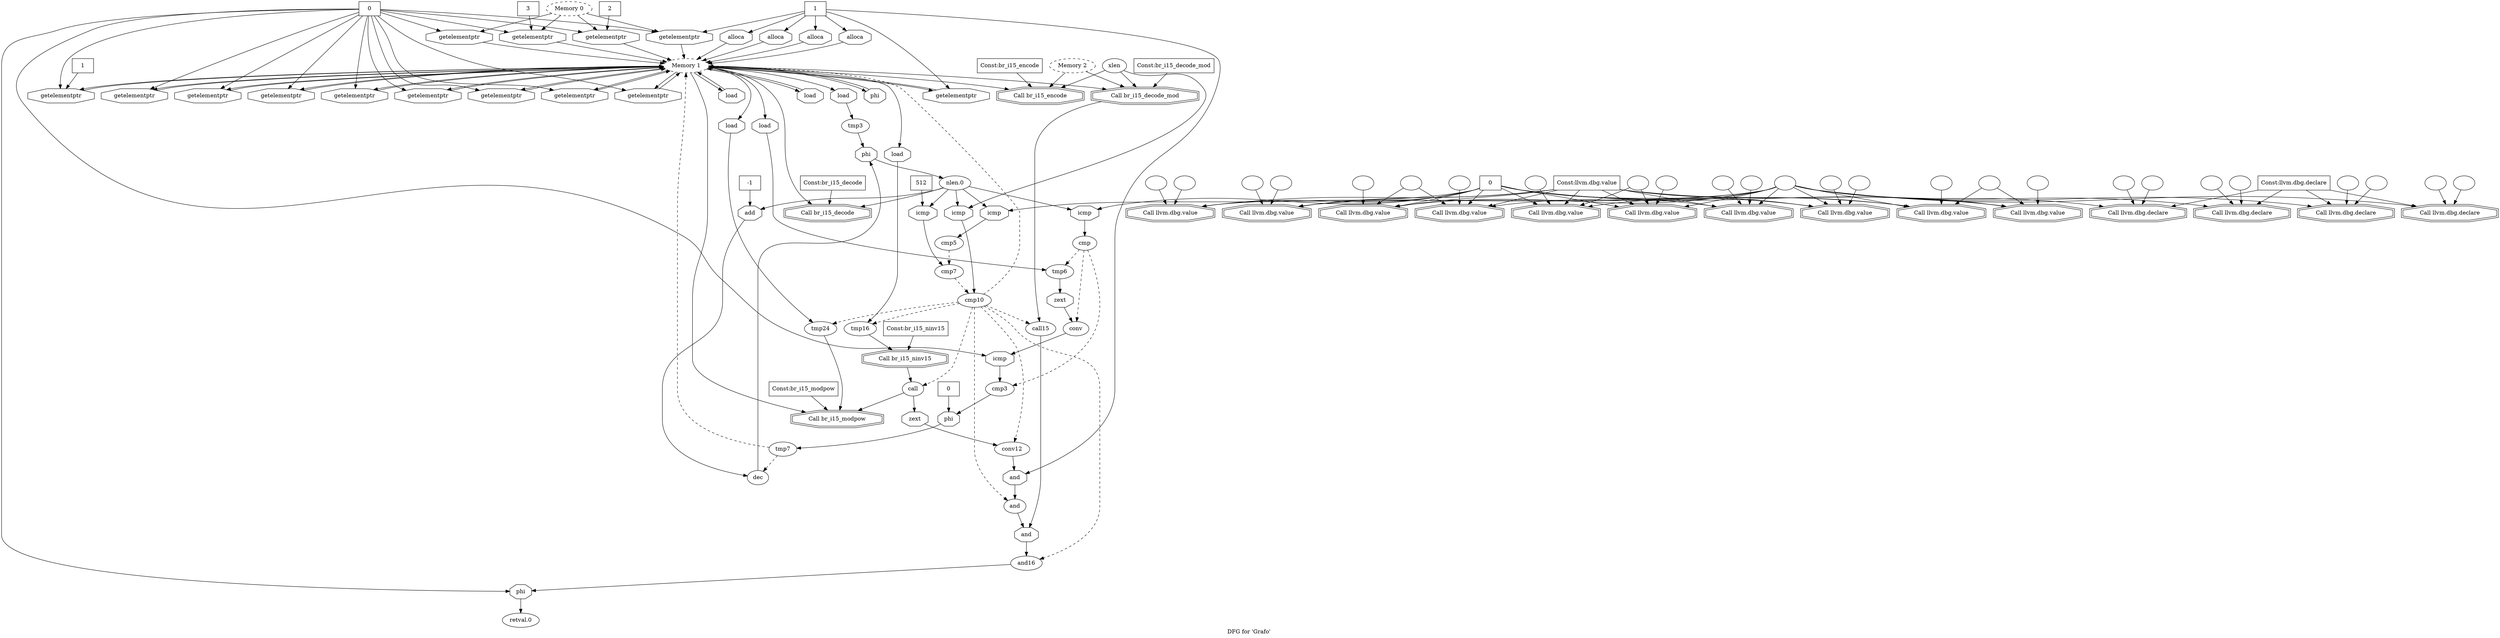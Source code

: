 digraph "DFG for 'Grafo'  "{
label="DFG for 'Grafo' ";
node_0[shape=ellipse,style=dashed,label="Memory 1"]
node_34[shape=octagon,style=solid,label="load"]
"node_0"->"node_34"
node_40[shape=octagon,style=solid,label="load"]
"node_0"->"node_40"
node_44[shape=octagon,style=solid,label="phi"]
"node_0"->"node_44"
node_45[shape=octagon,style=solid,label="getelementptr"]
"node_0"->"node_45"
node_54[shape=octagon,style=solid,label="load"]
"node_0"->"node_54"
node_74[shape=octagon,style=solid,label="getelementptr"]
"node_0"->"node_74"
node_75[shape=doubleoctagon,style=solid,label="Call br_i15_decode"]
"node_0"->"node_75"
node_77[shape=octagon,style=solid,label="getelementptr"]
"node_0"->"node_77"
node_80[shape=octagon,style=solid,label="load"]
"node_0"->"node_80"
node_94[shape=octagon,style=solid,label="getelementptr"]
"node_0"->"node_94"
node_95[shape=octagon,style=solid,label="getelementptr"]
"node_0"->"node_95"
node_97[shape=doubleoctagon,style=solid,label="Call br_i15_decode_mod"]
"node_0"->"node_97"
node_104[shape=octagon,style=solid,label="getelementptr"]
"node_0"->"node_104"
node_107[shape=octagon,style=solid,label="load"]
"node_0"->"node_107"
node_111[shape=octagon,style=solid,label="load"]
"node_0"->"node_111"
node_112[shape=octagon,style=solid,label="getelementptr"]
"node_0"->"node_112"
node_113[shape=octagon,style=solid,label="getelementptr"]
"node_0"->"node_113"
node_114[shape=octagon,style=solid,label="getelementptr"]
"node_0"->"node_114"
node_115[shape=doubleoctagon,style=solid,label="Call br_i15_modpow"]
"node_0"->"node_115"
node_117[shape=octagon,style=solid,label="getelementptr"]
"node_0"->"node_117"
node_118[shape=doubleoctagon,style=solid,label="Call br_i15_encode"]
"node_0"->"node_118"
node_2[shape=box,style=solid,label="1"]
node_1[shape=octagon,style=solid,label="alloca"]
"node_2"->"node_1"
node_5[shape=octagon,style=solid,label="alloca"]
"node_2"->"node_5"
node_4[shape=octagon,style=solid,label="alloca"]
"node_2"->"node_4"
node_3[shape=octagon,style=solid,label="alloca"]
"node_2"->"node_3"
node_38[shape=octagon,style=solid,label="getelementptr"]
"node_2"->"node_38"
"node_2"->"node_45"
node_90[shape=octagon,style=solid,label="and"]
"node_2"->"node_90"
"node_1"->"node_0"
node_7[shape=ellipse,style=solid,label=""]
node_6[shape=doubleoctagon,style=solid,label="Call llvm.dbg.value"]
"node_7"->"node_6"
node_8[shape=box,style=solid,label="0"]
node_12[shape=doubleoctagon,style=solid,label="Call llvm.dbg.value"]
"node_8"->"node_12"
"node_8"->"node_6"
node_15[shape=doubleoctagon,style=solid,label="Call llvm.dbg.value"]
"node_8"->"node_15"
node_35[shape=doubleoctagon,style=solid,label="Call llvm.dbg.value"]
"node_8"->"node_35"
node_41[shape=doubleoctagon,style=solid,label="Call llvm.dbg.value"]
"node_8"->"node_41"
node_52[shape=octagon,style=solid,label="icmp"]
"node_8"->"node_52"
node_62[shape=doubleoctagon,style=solid,label="Call llvm.dbg.value"]
"node_8"->"node_62"
node_64[shape=doubleoctagon,style=solid,label="Call llvm.dbg.value"]
"node_8"->"node_64"
node_67[shape=octagon,style=solid,label="icmp"]
"node_8"->"node_67"
node_84[shape=doubleoctagon,style=solid,label="Call llvm.dbg.value"]
"node_8"->"node_84"
node_91[shape=doubleoctagon,style=solid,label="Call llvm.dbg.value"]
"node_8"->"node_91"
node_102[shape=doubleoctagon,style=solid,label="Call llvm.dbg.value"]
"node_8"->"node_102"
node_9[shape=ellipse,style=solid,label=""]
"node_9"->"node_6"
node_10[shape=ellipse,style=solid,label=""]
"node_10"->"node_12"
"node_10"->"node_6"
"node_10"->"node_15"
node_18[shape=doubleoctagon,style=solid,label="Call llvm.dbg.declare"]
"node_10"->"node_18"
node_22[shape=doubleoctagon,style=solid,label="Call llvm.dbg.declare"]
"node_10"->"node_22"
node_25[shape=doubleoctagon,style=solid,label="Call llvm.dbg.declare"]
"node_10"->"node_25"
node_28[shape=doubleoctagon,style=solid,label="Call llvm.dbg.declare"]
"node_10"->"node_28"
"node_10"->"node_35"
"node_10"->"node_41"
"node_10"->"node_62"
"node_10"->"node_64"
"node_10"->"node_84"
"node_10"->"node_91"
"node_10"->"node_102"
node_11[shape=box,style=solid,label="Const:llvm.dbg.value"]
"node_11"->"node_12"
"node_11"->"node_6"
"node_11"->"node_15"
"node_11"->"node_35"
"node_11"->"node_41"
"node_11"->"node_62"
"node_11"->"node_64"
"node_11"->"node_84"
"node_11"->"node_91"
"node_11"->"node_102"
node_13[shape=ellipse,style=solid,label=""]
"node_13"->"node_12"
node_14[shape=ellipse,style=solid,label=""]
"node_14"->"node_12"
"node_5"->"node_0"
node_87[shape=ellipse,style=solid,label="conv12"]
"node_87"->"node_90"
node_88[shape=octagon,style=solid,label="zext"]
"node_88"->"node_87"
"node_4"->"node_0"
node_108[shape=octagon,style=solid,label="getelementptr"]
"node_108"->"node_0"
"node_3"->"node_0"
node_16[shape=ellipse,style=solid,label=""]
"node_16"->"node_15"
node_17[shape=ellipse,style=solid,label=""]
"node_17"->"node_15"
node_19[shape=ellipse,style=solid,label=""]
"node_19"->"node_18"
node_20[shape=ellipse,style=solid,label=""]
"node_20"->"node_18"
node_21[shape=box,style=solid,label="Const:llvm.dbg.declare"]
"node_21"->"node_18"
"node_21"->"node_22"
"node_21"->"node_25"
"node_21"->"node_28"
node_23[shape=ellipse,style=solid,label=""]
"node_23"->"node_22"
node_24[shape=ellipse,style=solid,label=""]
"node_24"->"node_22"
node_26[shape=ellipse,style=solid,label=""]
"node_26"->"node_25"
node_27[shape=ellipse,style=solid,label=""]
"node_27"->"node_25"
node_29[shape=ellipse,style=solid,label=""]
"node_29"->"node_28"
node_30[shape=ellipse,style=solid,label=""]
"node_30"->"node_28"
node_31[shape=octagon,style=solid,label="getelementptr"]
"node_31"->"node_0"
node_32[shape=ellipse,style=dashed,label="Memory 0"]
"node_32"->"node_108"
"node_32"->"node_31"
"node_32"->"node_38"
node_105[shape=octagon,style=solid,label="getelementptr"]
"node_32"->"node_105"
node_33[shape=box,style=solid,label="0"]
"node_33"->"node_108"
"node_33"->"node_31"
"node_33"->"node_38"
node_58[shape=octagon,style=solid,label="icmp"]
"node_33"->"node_58"
"node_33"->"node_74"
"node_33"->"node_77"
"node_33"->"node_94"
"node_33"->"node_95"
"node_33"->"node_104"
"node_33"->"node_105"
"node_33"->"node_112"
"node_33"->"node_113"
"node_33"->"node_114"
"node_33"->"node_117"
node_121[shape=octagon,style=solid,label="phi"]
"node_33"->"node_121"
"node_34"->"node_0"
node_36[shape=ellipse,style=solid,label=""]
"node_36"->"node_35"
node_37[shape=ellipse,style=solid,label=""]
"node_37"->"node_35"
"node_37"->"node_62"
"node_38"->"node_0"
node_39[shape=ellipse,style=solid,label="tmp3"]
node_47[shape=octagon,style=solid,label="phi"]
"node_39"->"node_47"
"node_40"->"node_39"
node_42[shape=ellipse,style=solid,label=""]
"node_42"->"node_41"
node_43[shape=ellipse,style=solid,label=""]
"node_43"->"node_41"
"node_43"->"node_64"
"node_44"->"node_0"
"node_45"->"node_0"
node_46[shape=ellipse,style=solid,label="nlen.0"]
node_49[shape=octagon,style=solid,label="add"]
"node_46"->"node_49"
"node_46"->"node_52"
"node_46"->"node_67"
node_69[shape=octagon,style=solid,label="icmp"]
"node_46"->"node_69"
node_72[shape=octagon,style=solid,label="icmp"]
"node_46"->"node_72"
"node_46"->"node_75"
"node_47"->"node_46"
node_48[shape=ellipse,style=solid,label="dec"]
"node_48"->"node_47"
"node_49"->"node_48"
node_50[shape=box,style=solid,label="-1"]
"node_50"->"node_49"
node_51[shape=ellipse,style=solid,label="cmp"]
node_53[shape=ellipse,style=solid,label="tmp6"]
"node_51"->"node_53" [style=dashed]
node_55[shape=ellipse,style=solid,label="conv"]
"node_51"->"node_55" [style=dashed]
node_57[shape=ellipse,style=solid,label="cmp3"]
"node_51"->"node_57" [style=dashed]
"node_52"->"node_51"
node_56[shape=octagon,style=solid,label="zext"]
"node_53"->"node_56"
"node_54"->"node_53"
"node_55"->"node_58"
"node_56"->"node_55"
node_60[shape=octagon,style=solid,label="phi"]
"node_57"->"node_60"
"node_58"->"node_57"
node_59[shape=ellipse,style=solid,label="tmp7"]
"node_59"->"node_0" [style=dashed]
"node_59"->"node_48" [style=dashed]
"node_60"->"node_59"
node_61[shape=box,style=solid,label="0"]
"node_61"->"node_60"
node_63[shape=ellipse,style=solid,label=""]
"node_63"->"node_62"
node_65[shape=ellipse,style=solid,label=""]
"node_65"->"node_64"
node_66[shape=ellipse,style=solid,label="cmp5"]
node_68[shape=ellipse,style=solid,label="cmp7"]
"node_66"->"node_68" [style=dashed]
"node_67"->"node_66"
node_71[shape=ellipse,style=solid,label="cmp10"]
"node_68"->"node_71" [style=dashed]
"node_69"->"node_68"
node_70[shape=box,style=solid,label="512"]
"node_70"->"node_69"
"node_71"->"node_0" [style=dashed]
"node_71"->"node_87" [style=dashed]
node_79[shape=ellipse,style=solid,label="tmp16"]
"node_71"->"node_79" [style=dashed]
node_81[shape=ellipse,style=solid,label="call"]
"node_71"->"node_81" [style=dashed]
node_89[shape=ellipse,style=solid,label="and"]
"node_71"->"node_89" [style=dashed]
node_96[shape=ellipse,style=solid,label="call15"]
"node_71"->"node_96" [style=dashed]
node_100[shape=ellipse,style=solid,label="and16"]
"node_71"->"node_100" [style=dashed]
node_110[shape=ellipse,style=solid,label="tmp24"]
"node_71"->"node_110" [style=dashed]
"node_72"->"node_71"
node_73[shape=ellipse,style=solid,label="xlen"]
"node_73"->"node_72"
"node_73"->"node_97"
"node_73"->"node_118"
"node_74"->"node_0"
node_76[shape=box,style=solid,label="Const:br_i15_decode"]
"node_76"->"node_75"
"node_77"->"node_0"
node_78[shape=box,style=solid,label="1"]
"node_78"->"node_77"
node_82[shape=doubleoctagon,style=solid,label="Call br_i15_ninv15"]
"node_79"->"node_82"
"node_80"->"node_79"
"node_81"->"node_88"
"node_81"->"node_115"
"node_82"->"node_81"
node_83[shape=box,style=solid,label="Const:br_i15_ninv15"]
"node_83"->"node_82"
node_85[shape=ellipse,style=solid,label=""]
"node_85"->"node_84"
node_86[shape=ellipse,style=solid,label=""]
"node_86"->"node_84"
node_101[shape=octagon,style=solid,label="and"]
"node_89"->"node_101"
"node_90"->"node_89"
node_92[shape=ellipse,style=solid,label=""]
"node_92"->"node_91"
node_93[shape=ellipse,style=solid,label=""]
"node_93"->"node_91"
"node_93"->"node_102"
"node_94"->"node_0"
"node_95"->"node_0"
"node_96"->"node_101"
"node_97"->"node_96"
node_98[shape=ellipse,style=dashed,label="Memory 2"]
"node_98"->"node_97"
"node_98"->"node_118"
node_99[shape=box,style=solid,label="Const:br_i15_decode_mod"]
"node_99"->"node_97"
"node_100"->"node_121"
"node_101"->"node_100"
node_103[shape=ellipse,style=solid,label=""]
"node_103"->"node_102"
"node_104"->"node_0"
"node_105"->"node_0"
node_106[shape=box,style=solid,label="2"]
"node_106"->"node_105"
"node_107"->"node_0"
node_109[shape=box,style=solid,label="3"]
"node_109"->"node_108"
"node_110"->"node_115"
"node_111"->"node_110"
"node_112"->"node_0"
"node_113"->"node_0"
"node_114"->"node_0"
node_116[shape=box,style=solid,label="Const:br_i15_modpow"]
"node_116"->"node_115"
"node_117"->"node_0"
node_119[shape=box,style=solid,label="Const:br_i15_encode"]
"node_119"->"node_118"
node_120[shape=ellipse,style=solid,label="retval.0"]
"node_121"->"node_120"
}

